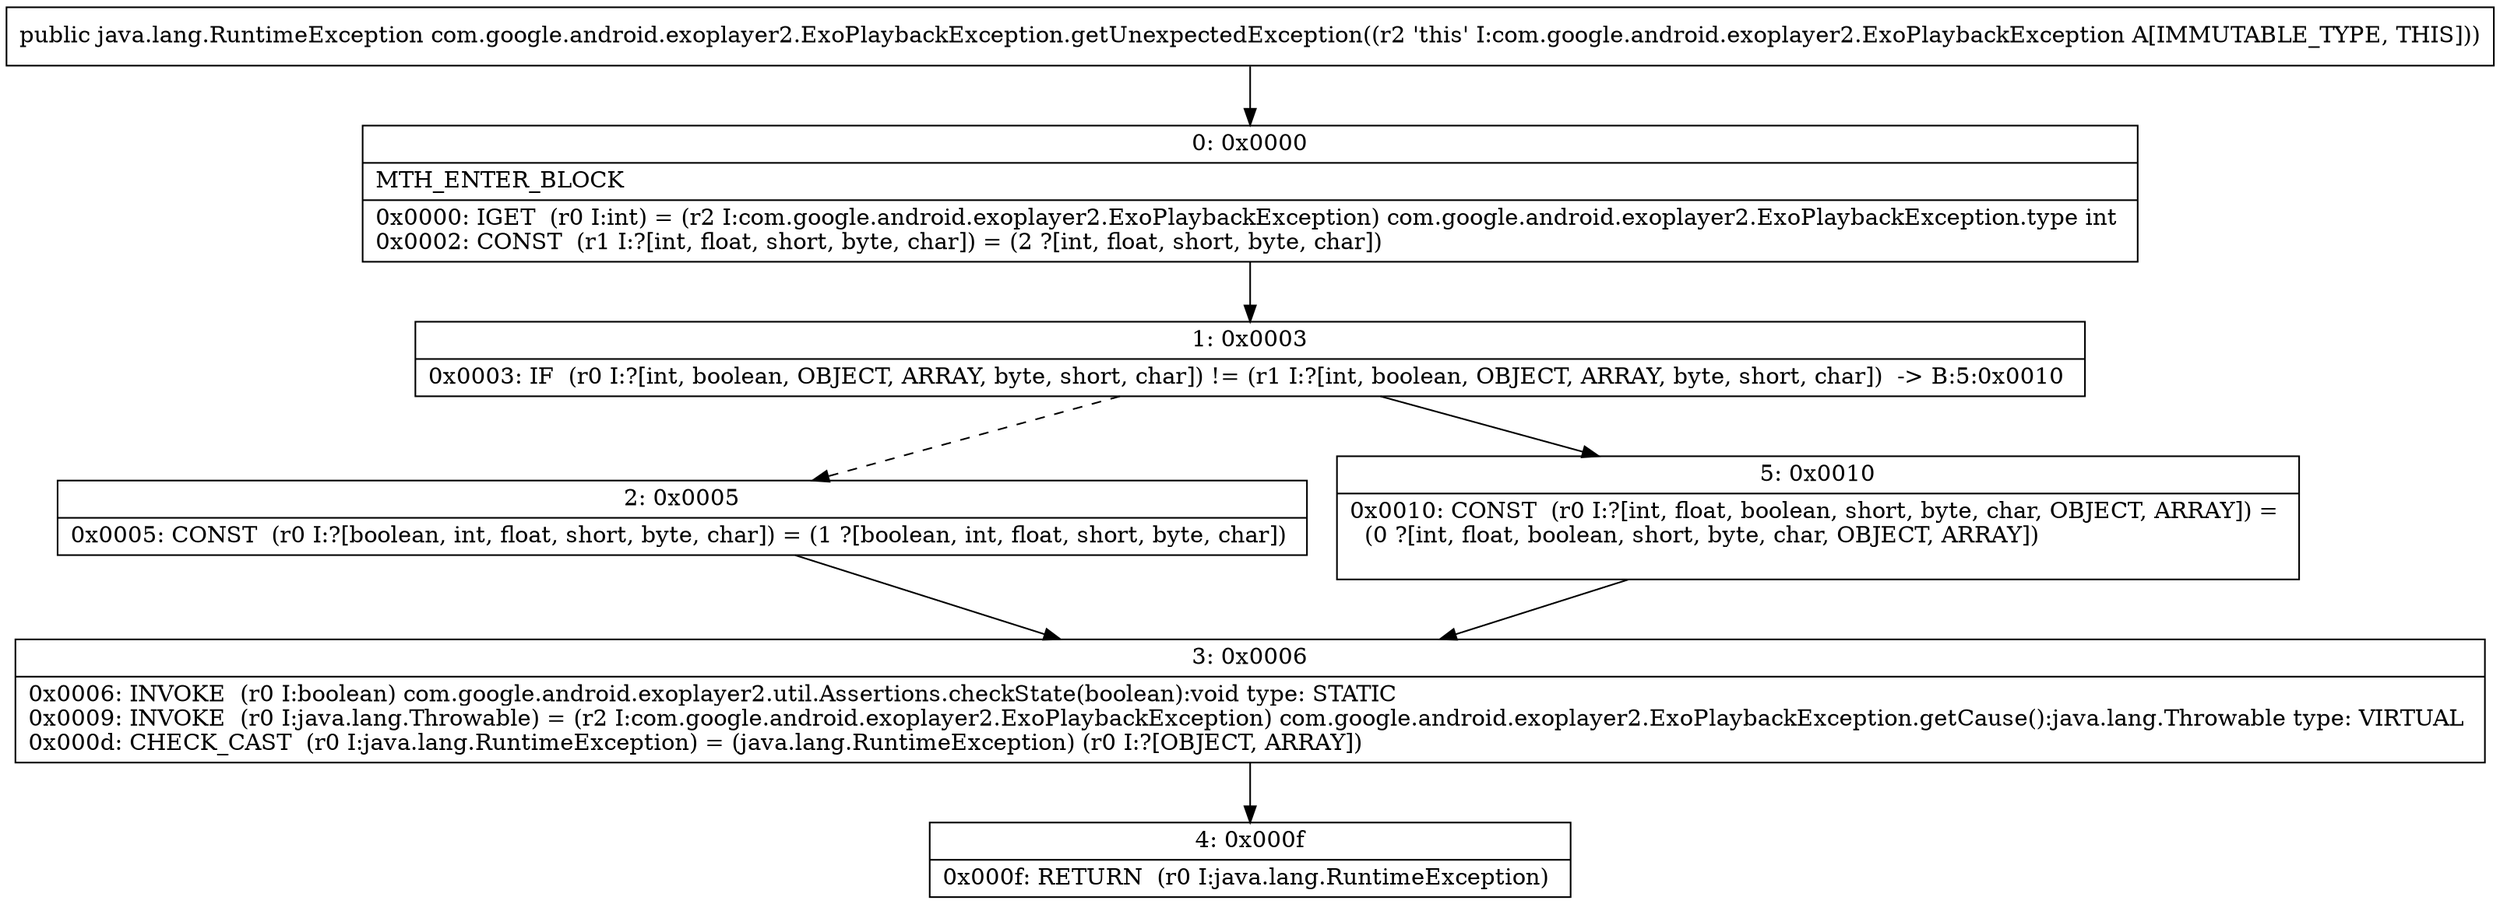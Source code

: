 digraph "CFG forcom.google.android.exoplayer2.ExoPlaybackException.getUnexpectedException()Ljava\/lang\/RuntimeException;" {
Node_0 [shape=record,label="{0\:\ 0x0000|MTH_ENTER_BLOCK\l|0x0000: IGET  (r0 I:int) = (r2 I:com.google.android.exoplayer2.ExoPlaybackException) com.google.android.exoplayer2.ExoPlaybackException.type int \l0x0002: CONST  (r1 I:?[int, float, short, byte, char]) = (2 ?[int, float, short, byte, char]) \l}"];
Node_1 [shape=record,label="{1\:\ 0x0003|0x0003: IF  (r0 I:?[int, boolean, OBJECT, ARRAY, byte, short, char]) != (r1 I:?[int, boolean, OBJECT, ARRAY, byte, short, char])  \-\> B:5:0x0010 \l}"];
Node_2 [shape=record,label="{2\:\ 0x0005|0x0005: CONST  (r0 I:?[boolean, int, float, short, byte, char]) = (1 ?[boolean, int, float, short, byte, char]) \l}"];
Node_3 [shape=record,label="{3\:\ 0x0006|0x0006: INVOKE  (r0 I:boolean) com.google.android.exoplayer2.util.Assertions.checkState(boolean):void type: STATIC \l0x0009: INVOKE  (r0 I:java.lang.Throwable) = (r2 I:com.google.android.exoplayer2.ExoPlaybackException) com.google.android.exoplayer2.ExoPlaybackException.getCause():java.lang.Throwable type: VIRTUAL \l0x000d: CHECK_CAST  (r0 I:java.lang.RuntimeException) = (java.lang.RuntimeException) (r0 I:?[OBJECT, ARRAY]) \l}"];
Node_4 [shape=record,label="{4\:\ 0x000f|0x000f: RETURN  (r0 I:java.lang.RuntimeException) \l}"];
Node_5 [shape=record,label="{5\:\ 0x0010|0x0010: CONST  (r0 I:?[int, float, boolean, short, byte, char, OBJECT, ARRAY]) = \l  (0 ?[int, float, boolean, short, byte, char, OBJECT, ARRAY])\l \l}"];
MethodNode[shape=record,label="{public java.lang.RuntimeException com.google.android.exoplayer2.ExoPlaybackException.getUnexpectedException((r2 'this' I:com.google.android.exoplayer2.ExoPlaybackException A[IMMUTABLE_TYPE, THIS])) }"];
MethodNode -> Node_0;
Node_0 -> Node_1;
Node_1 -> Node_2[style=dashed];
Node_1 -> Node_5;
Node_2 -> Node_3;
Node_3 -> Node_4;
Node_5 -> Node_3;
}

